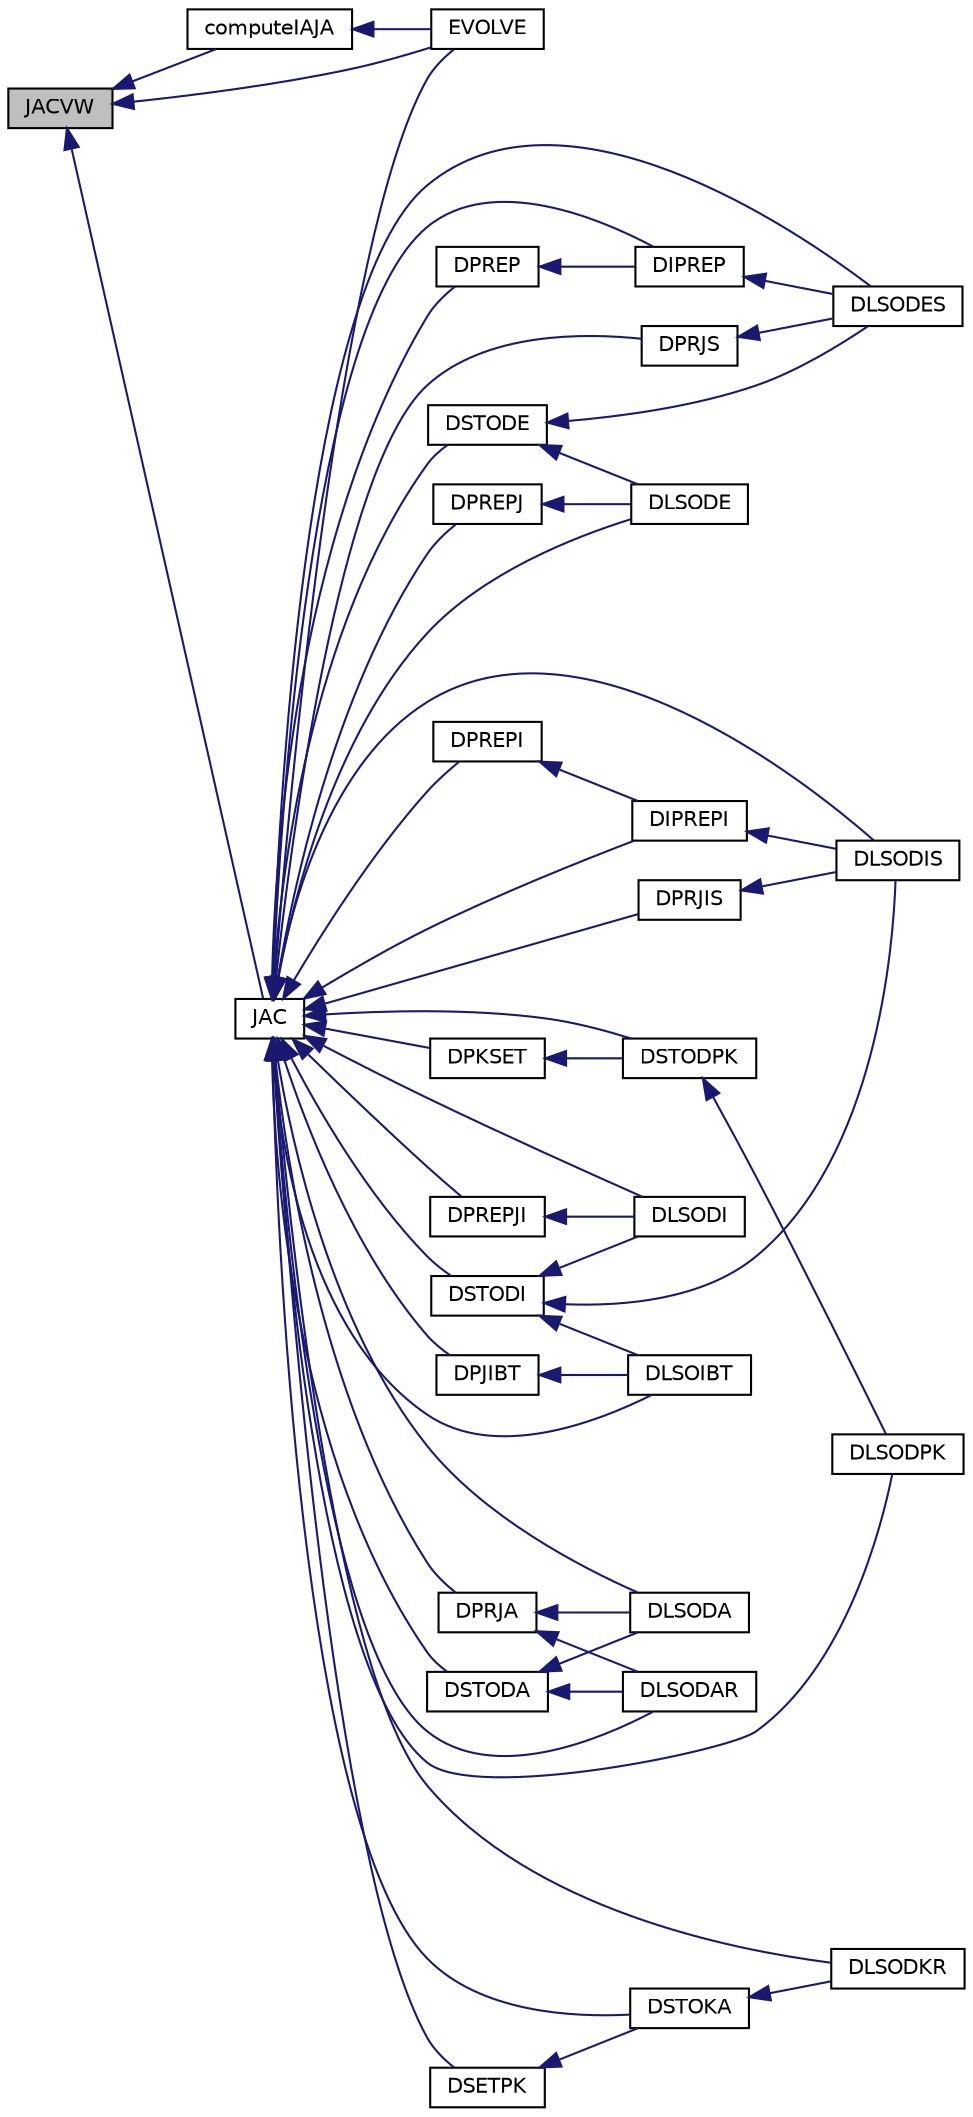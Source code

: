 digraph G
{
  edge [fontname="Helvetica",fontsize="10",labelfontname="Helvetica",labelfontsize="10"];
  node [fontname="Helvetica",fontsize="10",shape=record];
  rankdir=LR;
  Node1 [label="JACVW",height=0.2,width=0.4,color="black", fillcolor="grey75", style="filled" fontcolor="black"];
  Node1 -> Node2 [dir=back,color="midnightblue",fontsize="10",style="solid",fontname="Helvetica"];
  Node2 [label="computeIAJA",height=0.2,width=0.4,color="black", fillcolor="white", style="filled",URL="$nls__odes_8f90.html#aeed70bf3b4b4dd4f2960fa18a5db86ae"];
  Node2 -> Node3 [dir=back,color="midnightblue",fontsize="10",style="solid",fontname="Helvetica"];
  Node3 [label="EVOLVE",height=0.2,width=0.4,color="black", fillcolor="white", style="filled",URL="$nautilus_8f90.html#ae7182f482a1b6ef482f84b0dfdebce15"];
  Node1 -> Node3 [dir=back,color="midnightblue",fontsize="10",style="solid",fontname="Helvetica"];
  Node1 -> Node4 [dir=back,color="midnightblue",fontsize="10",style="solid",fontname="Helvetica"];
  Node4 [label="JAC",height=0.2,width=0.4,color="black", fillcolor="white", style="filled",URL="$nautilus_8f90.html#a788858b251b77eee1d000889202dc641"];
  Node4 -> Node5 [dir=back,color="midnightblue",fontsize="10",style="solid",fontname="Helvetica"];
  Node5 [label="DIPREP",height=0.2,width=0.4,color="black", fillcolor="white", style="filled",URL="$opkda1_8f.html#af0d7349d0ebe40bdac75c57839107c80"];
  Node5 -> Node6 [dir=back,color="midnightblue",fontsize="10",style="solid",fontname="Helvetica"];
  Node6 [label="DLSODES",height=0.2,width=0.4,color="black", fillcolor="white", style="filled",URL="$opkdmain_8f.html#a9ba73fbed77c11ec4abd126bbf966442"];
  Node4 -> Node7 [dir=back,color="midnightblue",fontsize="10",style="solid",fontname="Helvetica"];
  Node7 [label="DIPREPI",height=0.2,width=0.4,color="black", fillcolor="white", style="filled",URL="$opkda1_8f.html#a307be8d9d6aa86be2cfc69f730e991ca"];
  Node7 -> Node8 [dir=back,color="midnightblue",fontsize="10",style="solid",fontname="Helvetica"];
  Node8 [label="DLSODIS",height=0.2,width=0.4,color="black", fillcolor="white", style="filled",URL="$opkdmain_8f.html#a8d69137716f0a783f1f355586a16f5c2"];
  Node4 -> Node9 [dir=back,color="midnightblue",fontsize="10",style="solid",fontname="Helvetica"];
  Node9 [label="DLSODA",height=0.2,width=0.4,color="black", fillcolor="white", style="filled",URL="$opkdmain_8f.html#a7028cae269fa60b5b454f91a66b2d04d"];
  Node4 -> Node10 [dir=back,color="midnightblue",fontsize="10",style="solid",fontname="Helvetica"];
  Node10 [label="DLSODAR",height=0.2,width=0.4,color="black", fillcolor="white", style="filled",URL="$opkdmain_8f.html#a1711c1b88bb05db6bc1a9b3b0e3a2663"];
  Node4 -> Node11 [dir=back,color="midnightblue",fontsize="10",style="solid",fontname="Helvetica"];
  Node11 [label="DLSODE",height=0.2,width=0.4,color="black", fillcolor="white", style="filled",URL="$opkdmain_8f.html#a4196f3869c790e8813b4bac1dd03ecb9"];
  Node4 -> Node6 [dir=back,color="midnightblue",fontsize="10",style="solid",fontname="Helvetica"];
  Node4 -> Node12 [dir=back,color="midnightblue",fontsize="10",style="solid",fontname="Helvetica"];
  Node12 [label="DLSODI",height=0.2,width=0.4,color="black", fillcolor="white", style="filled",URL="$opkdmain_8f.html#aeb7356035bc33fb533f00f0aaf6bab48"];
  Node4 -> Node8 [dir=back,color="midnightblue",fontsize="10",style="solid",fontname="Helvetica"];
  Node4 -> Node13 [dir=back,color="midnightblue",fontsize="10",style="solid",fontname="Helvetica"];
  Node13 [label="DLSODKR",height=0.2,width=0.4,color="black", fillcolor="white", style="filled",URL="$opkdmain_8f.html#afd6a4d460cf75c6278c36e819dc9c763"];
  Node4 -> Node14 [dir=back,color="midnightblue",fontsize="10",style="solid",fontname="Helvetica"];
  Node14 [label="DLSODPK",height=0.2,width=0.4,color="black", fillcolor="white", style="filled",URL="$opkdmain_8f.html#abfd1fd76148d80747a6fd105a6c3cca8"];
  Node4 -> Node15 [dir=back,color="midnightblue",fontsize="10",style="solid",fontname="Helvetica"];
  Node15 [label="DLSOIBT",height=0.2,width=0.4,color="black", fillcolor="white", style="filled",URL="$opkdmain_8f.html#adba4bd945e718a59e4cbf98ddf8f224c"];
  Node4 -> Node16 [dir=back,color="midnightblue",fontsize="10",style="solid",fontname="Helvetica"];
  Node16 [label="DPJIBT",height=0.2,width=0.4,color="black", fillcolor="white", style="filled",URL="$opkda1_8f.html#a456b17d8fdf9d52f2bac14d45a3ae24b"];
  Node16 -> Node15 [dir=back,color="midnightblue",fontsize="10",style="solid",fontname="Helvetica"];
  Node4 -> Node17 [dir=back,color="midnightblue",fontsize="10",style="solid",fontname="Helvetica"];
  Node17 [label="DPKSET",height=0.2,width=0.4,color="black", fillcolor="white", style="filled",URL="$opkda1_8f.html#a26db2c01564b29ac48fbfcf2106ffa56"];
  Node17 -> Node18 [dir=back,color="midnightblue",fontsize="10",style="solid",fontname="Helvetica"];
  Node18 [label="DSTODPK",height=0.2,width=0.4,color="black", fillcolor="white", style="filled",URL="$opkda1_8f.html#ac316a22658cc40e317285fa52583a0bc"];
  Node18 -> Node14 [dir=back,color="midnightblue",fontsize="10",style="solid",fontname="Helvetica"];
  Node4 -> Node19 [dir=back,color="midnightblue",fontsize="10",style="solid",fontname="Helvetica"];
  Node19 [label="DPREP",height=0.2,width=0.4,color="black", fillcolor="white", style="filled",URL="$opkda1_8f.html#a03c8b7c16bffc999b3b52b3315347a63"];
  Node19 -> Node5 [dir=back,color="midnightblue",fontsize="10",style="solid",fontname="Helvetica"];
  Node4 -> Node20 [dir=back,color="midnightblue",fontsize="10",style="solid",fontname="Helvetica"];
  Node20 [label="DPREPI",height=0.2,width=0.4,color="black", fillcolor="white", style="filled",URL="$opkda1_8f.html#a4fce71e6345ed9f102a903d3520040e2"];
  Node20 -> Node7 [dir=back,color="midnightblue",fontsize="10",style="solid",fontname="Helvetica"];
  Node4 -> Node21 [dir=back,color="midnightblue",fontsize="10",style="solid",fontname="Helvetica"];
  Node21 [label="DPREPJ",height=0.2,width=0.4,color="black", fillcolor="white", style="filled",URL="$opkda1_8f.html#ab7c502c869863869151c2bf2c070f52e"];
  Node21 -> Node11 [dir=back,color="midnightblue",fontsize="10",style="solid",fontname="Helvetica"];
  Node4 -> Node22 [dir=back,color="midnightblue",fontsize="10",style="solid",fontname="Helvetica"];
  Node22 [label="DPREPJI",height=0.2,width=0.4,color="black", fillcolor="white", style="filled",URL="$opkda1_8f.html#a11e7a071c560fef7d83adb409cb12161"];
  Node22 -> Node12 [dir=back,color="midnightblue",fontsize="10",style="solid",fontname="Helvetica"];
  Node4 -> Node23 [dir=back,color="midnightblue",fontsize="10",style="solid",fontname="Helvetica"];
  Node23 [label="DPRJA",height=0.2,width=0.4,color="black", fillcolor="white", style="filled",URL="$opkda1_8f.html#a0f4c6b47dff20bf7db636df53aad9d9f"];
  Node23 -> Node9 [dir=back,color="midnightblue",fontsize="10",style="solid",fontname="Helvetica"];
  Node23 -> Node10 [dir=back,color="midnightblue",fontsize="10",style="solid",fontname="Helvetica"];
  Node4 -> Node24 [dir=back,color="midnightblue",fontsize="10",style="solid",fontname="Helvetica"];
  Node24 [label="DPRJIS",height=0.2,width=0.4,color="black", fillcolor="white", style="filled",URL="$opkda1_8f.html#acf839058f8a6f79d0f9e76566228435f"];
  Node24 -> Node8 [dir=back,color="midnightblue",fontsize="10",style="solid",fontname="Helvetica"];
  Node4 -> Node25 [dir=back,color="midnightblue",fontsize="10",style="solid",fontname="Helvetica"];
  Node25 [label="DPRJS",height=0.2,width=0.4,color="black", fillcolor="white", style="filled",URL="$opkda1_8f.html#a0c1188f85a5084ae479878c296153305"];
  Node25 -> Node6 [dir=back,color="midnightblue",fontsize="10",style="solid",fontname="Helvetica"];
  Node4 -> Node26 [dir=back,color="midnightblue",fontsize="10",style="solid",fontname="Helvetica"];
  Node26 [label="DSETPK",height=0.2,width=0.4,color="black", fillcolor="white", style="filled",URL="$opkda1_8f.html#aa1d4e249bee316931b8acdea2a8f1b17"];
  Node26 -> Node27 [dir=back,color="midnightblue",fontsize="10",style="solid",fontname="Helvetica"];
  Node27 [label="DSTOKA",height=0.2,width=0.4,color="black", fillcolor="white", style="filled",URL="$opkda1_8f.html#aa5d15943200f3d1261087a7d67337822"];
  Node27 -> Node13 [dir=back,color="midnightblue",fontsize="10",style="solid",fontname="Helvetica"];
  Node4 -> Node28 [dir=back,color="midnightblue",fontsize="10",style="solid",fontname="Helvetica"];
  Node28 [label="DSTODA",height=0.2,width=0.4,color="black", fillcolor="white", style="filled",URL="$opkda1_8f.html#aa00976345b7f4fb84af59820b1d5d2a9"];
  Node28 -> Node9 [dir=back,color="midnightblue",fontsize="10",style="solid",fontname="Helvetica"];
  Node28 -> Node10 [dir=back,color="midnightblue",fontsize="10",style="solid",fontname="Helvetica"];
  Node4 -> Node29 [dir=back,color="midnightblue",fontsize="10",style="solid",fontname="Helvetica"];
  Node29 [label="DSTODE",height=0.2,width=0.4,color="black", fillcolor="white", style="filled",URL="$opkda1_8f.html#abbf3e0cfbd4d4c4a04af51691dc3ab0b"];
  Node29 -> Node11 [dir=back,color="midnightblue",fontsize="10",style="solid",fontname="Helvetica"];
  Node29 -> Node6 [dir=back,color="midnightblue",fontsize="10",style="solid",fontname="Helvetica"];
  Node4 -> Node30 [dir=back,color="midnightblue",fontsize="10",style="solid",fontname="Helvetica"];
  Node30 [label="DSTODI",height=0.2,width=0.4,color="black", fillcolor="white", style="filled",URL="$opkda1_8f.html#aad7a927a220950176ff61b185c420656"];
  Node30 -> Node12 [dir=back,color="midnightblue",fontsize="10",style="solid",fontname="Helvetica"];
  Node30 -> Node8 [dir=back,color="midnightblue",fontsize="10",style="solid",fontname="Helvetica"];
  Node30 -> Node15 [dir=back,color="midnightblue",fontsize="10",style="solid",fontname="Helvetica"];
  Node4 -> Node18 [dir=back,color="midnightblue",fontsize="10",style="solid",fontname="Helvetica"];
  Node4 -> Node27 [dir=back,color="midnightblue",fontsize="10",style="solid",fontname="Helvetica"];
  Node4 -> Node3 [dir=back,color="midnightblue",fontsize="10",style="solid",fontname="Helvetica"];
}
